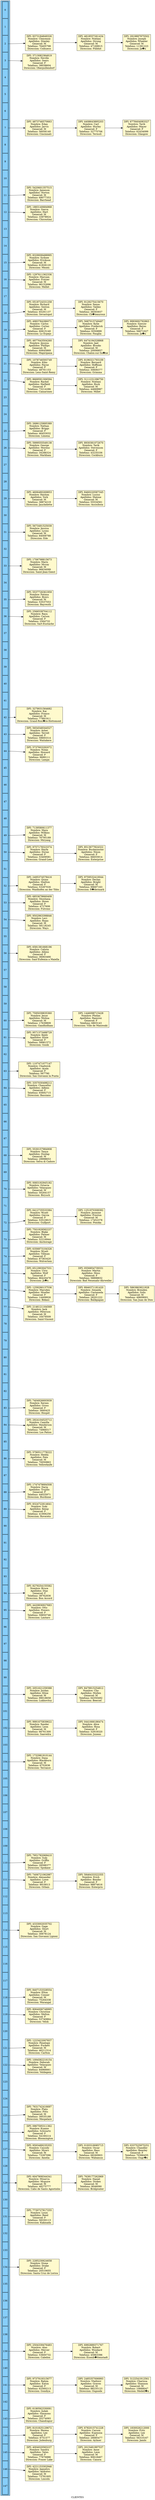 digraph TablaHash{
rankdir="LR";
 node[style=filled, fillcolor=lightskyblue,shape=rect];
graph[label="CLIENTES"];
 parent[label=<
<table border='1' cellborder='1'>
<tr><td port='port_0' HEIGHT="100">0</td></tr><tr><td port='port_1' HEIGHT="100">1</td></tr><tr><td port='port_2' HEIGHT="100">2</td></tr><tr><td port='port_3' HEIGHT="100">3</td></tr><tr><td port='port_4' HEIGHT="100">4</td></tr><tr><td port='port_5' HEIGHT="100">5</td></tr><tr><td port='port_6' HEIGHT="100">6</td></tr><tr><td port='port_7' HEIGHT="100">7</td></tr><tr><td port='port_8' HEIGHT="100">8</td></tr><tr><td port='port_9' HEIGHT="100">9</td></tr><tr><td port='port_10' HEIGHT="100">10</td></tr><tr><td port='port_11' HEIGHT="100">11</td></tr><tr><td port='port_12' HEIGHT="100">12</td></tr><tr><td port='port_13' HEIGHT="100">13</td></tr><tr><td port='port_14' HEIGHT="100">14</td></tr><tr><td port='port_15' HEIGHT="100">15</td></tr><tr><td port='port_16' HEIGHT="100">16</td></tr><tr><td port='port_17' HEIGHT="100">17</td></tr><tr><td port='port_18' HEIGHT="100">18</td></tr><tr><td port='port_19' HEIGHT="100">19</td></tr><tr><td port='port_20' HEIGHT="100">20</td></tr><tr><td port='port_21' HEIGHT="100">21</td></tr><tr><td port='port_22' HEIGHT="100">22</td></tr><tr><td port='port_23' HEIGHT="100">23</td></tr><tr><td port='port_24' HEIGHT="100">24</td></tr><tr><td port='port_25' HEIGHT="100">25</td></tr><tr><td port='port_26' HEIGHT="100">26</td></tr><tr><td port='port_27' HEIGHT="100">27</td></tr><tr><td port='port_28' HEIGHT="100">28</td></tr><tr><td port='port_29' HEIGHT="100">29</td></tr><tr><td port='port_30' HEIGHT="100">30</td></tr><tr><td port='port_31' HEIGHT="100">31</td></tr><tr><td port='port_32' HEIGHT="100">32</td></tr><tr><td port='port_33' HEIGHT="100">33</td></tr><tr><td port='port_34' HEIGHT="100">34</td></tr><tr><td port='port_35' HEIGHT="100">35</td></tr><tr><td port='port_36' HEIGHT="100">36</td></tr><tr><td port='port_37' HEIGHT="100">37</td></tr><tr><td port='port_38' HEIGHT="100">38</td></tr><tr><td port='port_39' HEIGHT="100">39</td></tr><tr><td port='port_40' HEIGHT="100">40</td></tr><tr><td port='port_41' HEIGHT="100">41</td></tr><tr><td port='port_42' HEIGHT="100">42</td></tr><tr><td port='port_43' HEIGHT="100">43</td></tr><tr><td port='port_44' HEIGHT="100">44</td></tr><tr><td port='port_45' HEIGHT="100">45</td></tr><tr><td port='port_46' HEIGHT="100">46</td></tr><tr><td port='port_47' HEIGHT="100">47</td></tr><tr><td port='port_48' HEIGHT="100">48</td></tr><tr><td port='port_49' HEIGHT="100">49</td></tr><tr><td port='port_50' HEIGHT="100">50</td></tr><tr><td port='port_51' HEIGHT="100">51</td></tr><tr><td port='port_52' HEIGHT="100">52</td></tr><tr><td port='port_53' HEIGHT="100">53</td></tr><tr><td port='port_54' HEIGHT="100">54</td></tr><tr><td port='port_55' HEIGHT="100">55</td></tr><tr><td port='port_56' HEIGHT="100">56</td></tr><tr><td port='port_57' HEIGHT="100">57</td></tr><tr><td port='port_58' HEIGHT="100">58</td></tr><tr><td port='port_59' HEIGHT="100">59</td></tr><tr><td port='port_60' HEIGHT="100">60</td></tr><tr><td port='port_61' HEIGHT="100">61</td></tr><tr><td port='port_62' HEIGHT="100">62</td></tr><tr><td port='port_63' HEIGHT="100">63</td></tr><tr><td port='port_64' HEIGHT="100">64</td></tr><tr><td port='port_65' HEIGHT="100">65</td></tr><tr><td port='port_66' HEIGHT="100">66</td></tr><tr><td port='port_67' HEIGHT="100">67</td></tr><tr><td port='port_68' HEIGHT="100">68</td></tr><tr><td port='port_69' HEIGHT="100">69</td></tr><tr><td port='port_70' HEIGHT="100">70</td></tr><tr><td port='port_71' HEIGHT="100">71</td></tr><tr><td port='port_72' HEIGHT="100">72</td></tr><tr><td port='port_73' HEIGHT="100">73</td></tr><tr><td port='port_74' HEIGHT="100">74</td></tr><tr><td port='port_75' HEIGHT="100">75</td></tr><tr><td port='port_76' HEIGHT="100">76</td></tr><tr><td port='port_77' HEIGHT="100">77</td></tr><tr><td port='port_78' HEIGHT="100">78</td></tr><tr><td port='port_79' HEIGHT="100">79</td></tr><tr><td port='port_80' HEIGHT="100">80</td></tr><tr><td port='port_81' HEIGHT="100">81</td></tr><tr><td port='port_82' HEIGHT="100">82</td></tr><tr><td port='port_83' HEIGHT="100">83</td></tr><tr><td port='port_84' HEIGHT="100">84</td></tr><tr><td port='port_85' HEIGHT="100">85</td></tr><tr><td port='port_86' HEIGHT="100">86</td></tr><tr><td port='port_87' HEIGHT="100">87</td></tr><tr><td port='port_88' HEIGHT="100">88</td></tr><tr><td port='port_89' HEIGHT="100">89</td></tr><tr><td port='port_90' HEIGHT="100">90</td></tr><tr><td port='port_91' HEIGHT="100">91</td></tr><tr><td port='port_92' HEIGHT="100">92</td></tr><tr><td port='port_93' HEIGHT="100">93</td></tr><tr><td port='port_94' HEIGHT="100">94</td></tr><tr><td port='port_95' HEIGHT="100">95</td></tr><tr><td port='port_96' HEIGHT="100">96</td></tr><tr><td port='port_97' HEIGHT="100">97</td></tr><tr><td port='port_98' HEIGHT="100">98</td></tr><tr><td port='port_99' HEIGHT="100">99</td></tr><tr><td port='port_100' HEIGHT="100">100</td></tr><tr><td port='port_101' HEIGHT="100">101</td></tr><tr><td port='port_102' HEIGHT="100">102</td></tr><tr><td port='port_103' HEIGHT="100">103</td></tr><tr><td port='port_104' HEIGHT="100">104</td></tr><tr><td port='port_105' HEIGHT="100">105</td></tr><tr><td port='port_106' HEIGHT="100">106</td></tr><tr><td port='port_107' HEIGHT="100">107</td></tr><tr><td port='port_108' HEIGHT="100">108</td></tr><tr><td port='port_109' HEIGHT="100">109</td></tr><tr><td port='port_110' HEIGHT="100">110</td></tr><tr><td port='port_111' HEIGHT="100">111</td></tr><tr><td port='port_112' HEIGHT="100">112</td></tr><tr><td port='port_113' HEIGHT="100">113</td></tr><tr><td port='port_114' HEIGHT="100">114</td></tr><tr><td port='port_115' HEIGHT="100">115</td></tr><tr><td port='port_116' HEIGHT="100">116</td></tr><tr><td port='port_117' HEIGHT="100">117</td></tr><tr><td port='port_118' HEIGHT="100">118</td></tr><tr><td port='port_119' HEIGHT="100">119</td></tr><tr><td port='port_120' HEIGHT="100">120</td></tr><tr><td port='port_121' HEIGHT="100">121</td></tr><tr><td port='port_122' HEIGHT="100">122</td></tr><tr><td port='port_123' HEIGHT="100">123</td></tr><tr><td port='port_124' HEIGHT="100">124</td></tr><tr><td port='port_125' HEIGHT="100">125</td></tr><tr><td port='port_126' HEIGHT="100">126</td></tr><tr><td port='port_127' HEIGHT="100">127</td></tr><tr><td port='port_128' HEIGHT="100">128</td></tr><tr><td port='port_129' HEIGHT="100">129</td></tr><tr><td port='port_130' HEIGHT="100">130</td></tr><tr><td port='port_131' HEIGHT="100">131</td></tr><tr><td port='port_132' HEIGHT="100">132</td></tr><tr><td port='port_133' HEIGHT="100">133</td></tr><tr><td port='port_134' HEIGHT="100">134</td></tr><tr><td port='port_135' HEIGHT="100">135</td></tr><tr><td port='port_136' HEIGHT="100">136</td></tr><tr><td port='port_137' HEIGHT="100">137</td></tr><tr><td port='port_138' HEIGHT="100">138</td></tr><tr><td port='port_139' HEIGHT="100">139</td></tr><tr><td port='port_140' HEIGHT="100">140</td></tr><tr><td port='port_141' HEIGHT="100">141</td></tr><tr><td port='port_142' HEIGHT="100">142</td></tr><tr><td port='port_143' HEIGHT="100">143</td></tr><tr><td port='port_144' HEIGHT="100">144</td></tr><tr><td port='port_145' HEIGHT="100">145</td></tr><tr><td port='port_146' HEIGHT="100">146</td></tr><tr><td port='port_147' HEIGHT="100">147</td></tr></table>
>];
subgraph Clientes2{
 rankdir="LR";
 node[style=filled, fillcolor=lemonchiffon1, shape=record];
9373184849326[label="DPI: 9373184849326\nNombre: Cheyenne\nApellidos: Stanley\nGenerod: M\nTelefono: 76405798\nDireccion: Coihueco"];
	9373184849326->4818557261434;
4818557261434[label="DPI: 4818557261434\nNombre: Noelani\nApellidos: Strong\nGenerod: M\nTelefono: 47169915\nDireccion: Pilibhit"];
	4818557261434->2919897975502;
2919897975502[label="DPI: 2919897975502\nNombre: Joseph\nApellidos: Wheeler\nGenerod: M\nTelefono: 11391223\nDireccion: Ja�n"];
	}
parent:port_2 -> 9373184849326 [lhead=Clientes2];

subgraph Clientes3{
 rankdir="LR";
 node[style=filled, fillcolor=lemonchiffon1, shape=record];
3713082384819[label="DPI: 3713082384819\nNombre: Neville\nApellidos: Sears\nGenerod: F\nTelefono: 38038604\nDireccion: Oberpullendorf"];
	}
parent:port_3 -> 3713082384819 [lhead=Clientes3];

subgraph Clientes7{
 rankdir="LR";
 node[style=filled, fillcolor=lemonchiffon1, shape=record];
4873746570663[label="DPI: 4873746570663\nNombre: Edan\nApellidos: Jarvis\nGenerod: M\nTelefono: 56056140\nDireccion: Cincinnati"];
	4873746570663->4408643895203;
4408643895203[label="DPI: 4408643895203\nNombre: Carl\nApellidos: Hurley\nGenerod: F\nTelefono: 32775706\nDireccion: Termoli"];
	4408643895203->6778404083327;
6778404083327[label="DPI: 6778404083327\nNombre: Tarik\nApellidos: Mayer\nGenerod: F\nTelefono: 62434099\nDireccion: Glasgow"];
	}
parent:port_7 -> 4873746570663 [lhead=Clientes7];

subgraph Clientes11{
 rankdir="LR";
 node[style=filled, fillcolor=lemonchiffon1, shape=record];
5420601357515[label="DPI: 5420601357515\nNombre: Jameson\nApellidos: Norton\nGenerod: M\nTelefono: 69077353\nDireccion: Barrhead"];
	}
parent:port_11 -> 5420601357515 [lhead=Clientes11];

subgraph Clientes12{
 rankdir="LR";
 node[style=filled, fillcolor=lemonchiffon1, shape=record];
1883140684968[label="DPI: 1883140684968\nNombre: Sierra\nApellidos: Hart\nGenerod: M\nTelefono: 33978924\nDireccion: Chicoutimi"];
	}
parent:port_12 -> 1883140684968 [lhead=Clientes12];

subgraph Clientes15{
 rankdir="LR";
 node[style=filled, fillcolor=lemonchiffon1, shape=record];
8329008488995[label="DPI: 8329008488995\nNombre: Sydnee\nApellidos: Erickson\nGenerod: M\nTelefono: 61826120\nDireccion: Mezen"];
	}
parent:port_15 -> 8329008488995 [lhead=Clientes15];

subgraph Clientes16{
 rankdir="LR";
 node[style=filled, fillcolor=lemonchiffon1, shape=record];
1297611362336[label="DPI: 1297611362336\nNombre: Maryam\nApellidos: Frazier\nGenerod: M\nTelefono: 96152696\nDireccion: Mellet"];
	}
parent:port_16 -> 1297611362336 [lhead=Clientes16];

subgraph Clientes18{
 rankdir="LR";
 node[style=filled, fillcolor=lemonchiffon1, shape=record];
0518724331258[label="DPI: 0518724331258\nNombre: Richard\nApellidos: Sexton\nGenerod: M\nTelefono: 65291137\nDireccion: Sevastopol"];
	0518724331258->9129275415670;
9129275415670[label="DPI: 9129275415670\nNombre: Xenos\nApellidos: Valdez\nGenerod: F\nTelefono: 36593937\nDireccion: Ch�teauroux"];
	}
parent:port_18 -> 0518724331258 [lhead=Clientes18];

subgraph Clientes19{
 rankdir="LR";
 node[style=filled, fillcolor=lemonchiffon1, shape=record];
4983784286071[label="DPI: 4983784286071\nNombre: Carlos\nApellidos: Cortez\nGenerod: F\nTelefono: 60615140\nDireccion: Lo Espejo"];
	4983784286071->5687015749487;
5687015749487[label="DPI: 5687015749487\nNombre: Kylie\nApellidos: Frederick\nGenerod: F\nTelefono: 9350899\nDireccion: Fauglia"];
	5687015749487->9993692792863;
9993692792863[label="DPI: 9993692792863\nNombre: Sawyer\nApellidos: Reyes\nGenerod: F\nTelefono: 56671027\nDireccion: Ja�n"];
	}
parent:port_19 -> 4983784286071 [lhead=Clientes19];

subgraph Clientes20{
 rankdir="LR";
 node[style=filled, fillcolor=lemonchiffon1, shape=record];
4977643504260[label="DPI: 4977643504260\nNombre: Jessica\nApellidos: Phillips\nGenerod: M\nTelefono: 60645869\nDireccion: Mapiripana"];
	4977643504260->6474194328868;
6474194328868[label="DPI: 6474194328868\nNombre: Jael\nApellidos: Brooks\nGenerod: M\nTelefono: 20006857\nDireccion: Chalon-sur-Sa�ne"];
	}
parent:port_20 -> 4977643504260 [lhead=Clientes20];

subgraph Clientes21{
 rankdir="LR";
 node[style=filled, fillcolor=lemonchiffon1, shape=record];
1078746593749[label="DPI: 1078746593749\nNombre: Kibo\nApellidos: Payne\nGenerod: F\nTelefono: 48791153\nDireccion: Lens-Saint-Remy"];
	1078746593749->8196321793109;
8196321793109[label="DPI: 8196321793109\nNombre: Bernard\nApellidos: Hoffman\nGenerod: F\nTelefono: 30606377\nDireccion: Grimma"];
	}
parent:port_21 -> 1078746593749 [lhead=Clientes21];

subgraph Clientes22{
 rankdir="LR";
 node[style=filled, fillcolor=lemonchiffon1, shape=record];
8669591306594[label="DPI: 8669591306594\nNombre: Rachel\nApellidos: Hatfield\nGenerod: F\nTelefono: 73214286\nDireccion: Camarones"];
	8669591306594->3111231296750;
3111231296750[label="DPI: 3111231296750\nNombre: Noelani\nApellidos: Buck\nGenerod: M\nTelefono: 44669987\nDireccion: Millet"];
	}
parent:port_22 -> 8669591306594 [lhead=Clientes22];

subgraph Clientes25{
 rankdir="LR";
 node[style=filled, fillcolor=lemonchiffon1, shape=record];
2686125895389[label="DPI: 2686125895389\nNombre: Nathan\nApellidos: Briggs\nGenerod: F\nTelefono: 46453032\nDireccion: Limena"];
	}
parent:port_25 -> 2686125895389 [lhead=Clientes25];

subgraph Clientes26{
 rankdir="LR";
 node[style=filled, fillcolor=lemonchiffon1, shape=record];
5999555549138[label="DPI: 5999555549138\nNombre: George\nApellidos: Moreno\nGenerod: F\nTelefono: 34288324\nDireccion: Markham"];
	5999555549138->8930381072670;
8930381072670[label="DPI: 8930381072670\nNombre: Tarik\nApellidos: Stevenson\nGenerod: F\nTelefono: 43235336\nDireccion: Cockburn"];
	}
parent:port_26 -> 5999555549138 [lhead=Clientes26];

subgraph Clientes29{
 rankdir="LR";
 node[style=filled, fillcolor=lemonchiffon1, shape=record];
4606480269853[label="DPI: 4606480269853\nNombre: Hashim\nApellidos: York\nGenerod: M\nTelefono: 38874219\nDireccion: Jauchelette"];
	4606480269853->8460220587345;
8460220587345[label="DPI: 8460220587345\nNombre: Lucius\nApellidos: Malone\nGenerod: M\nTelefono: 55534561\nDireccion: Assiniboia"];
	}
parent:port_29 -> 4606480269853 [lhead=Clientes29];

subgraph Clientes31{
 rankdir="LR";
 node[style=filled, fillcolor=lemonchiffon1, shape=record];
5673491525039[label="DPI: 5673491525039\nNombre: Jessica\nApellidos: Lyons\nGenerod: M\nTelefono: 84009788\nDireccion: Ede"];
	}
parent:port_31 -> 5673491525039 [lhead=Clientes31];

subgraph Clientes33{
 rankdir="LR";
 node[style=filled, fillcolor=lemonchiffon1, shape=record];
1706798815673[label="DPI: 1706798815673\nNombre: Maris\nApellidos: Mccoy\nGenerod: M\nTelefono: 96634099\nDireccion: Saint-Jean-Geest"];
	}
parent:port_33 -> 1706798815673 [lhead=Clientes33];

subgraph Clientes35{
 rankdir="LR";
 node[style=filled, fillcolor=lemonchiffon1, shape=record];
5537726361959[label="DPI: 5537726361959\nNombre: Fatima\nApellidos: Byers\nGenerod: M\nTelefono: 53537553\nDireccion: Bayreuth"];
	}
parent:port_35 -> 5537726361959 [lhead=Clientes35];

subgraph Clientes36{
 rankdir="LR";
 node[style=filled, fillcolor=lemonchiffon1, shape=record];
2566539704112[label="DPI: 2566539704112\nNombre: Raya\nApellidos: Carson\nGenerod: F\nTelefono: 2564732\nDireccion: Sart-Eustache"];
	}
parent:port_36 -> 2566539704112 [lhead=Clientes36];

subgraph Clientes42{
 rankdir="LR";
 node[style=filled, fillcolor=lemonchiffon1, shape=record];
3279031564682[label="DPI: 3279031564682\nNombre: Kai\nApellidos: Franco\nGenerod: M\nTelefono: 77891911\nDireccion: Grand-Rosi�re-Hottomont"];
	}
parent:port_42 -> 3279031564682 [lhead=Clientes42];

subgraph Clientes43{
 rankdir="LR";
 node[style=filled, fillcolor=lemonchiffon1, shape=record];
5654548344527[label="DPI: 5654548344527\nNombre: Asher\nApellidos: Terrell\nGenerod: F\nTelefono: 59693314\nDireccion: Waitakere"];
	}
parent:port_43 -> 5654548344527 [lhead=Clientes43];

subgraph Clientes44{
 rankdir="LR";
 node[style=filled, fillcolor=lemonchiffon1, shape=record];
5737603292072[label="DPI: 5737603292072\nNombre: Nolan\nApellidos: Howard\nGenerod: F\nTelefono: 9689111\nDireccion: Lampa"];
	}
parent:port_44 -> 5737603292072 [lhead=Clientes44];

subgraph Clientes49{
 rankdir="LR";
 node[style=filled, fillcolor=lemonchiffon1, shape=record];
7139580611377[label="DPI: 7139580611377\nNombre: Mara\nApellidos: Wilkins\nGenerod: M\nTelefono: 76795189\nDireccion: Miryang"];
	}
parent:port_49 -> 7139580611377 [lhead=Clientes49];

subgraph Clientes50{
 rankdir="LR";
 node[style=filled, fillcolor=lemonchiffon1, shape=record];
9757178323374[label="DPI: 9757178323374\nNombre: Hayfa\nApellidos: Duran\nGenerod: F\nTelefono: 53409581\nDireccion: Grand-Leez"];
	9757178323374->8513677824322;
8513677824322[label="DPI: 8513677824322\nNombre: Buckminster\nApellidos: Nixon\nGenerod: F\nTelefono: 66655914\nDireccion: Enterprise"];
	}
parent:port_50 -> 9757178323374 [lhead=Clientes50];

subgraph Clientes52{
 rankdir="LR";
 node[style=filled, fillcolor=lemonchiffon1, shape=record];
2495374578416[label="DPI: 2495374578416\nNombre: Quinn\nApellidos: Shelton\nGenerod: F\nTelefono: 53287026\nDireccion: Waidhofen an der Ybbs"];
	2495374578416->9759532410044;
9759532410044[label="DPI: 9759532410044\nNombre: Declan\nApellidos: Bright\nGenerod: M\nTelefono: 99697163\nDireccion: R�dermark"];
	}
parent:port_52 -> 2495374578416 [lhead=Clientes52];

subgraph Clientes53{
 rankdir="LR";
 node[style=filled, fillcolor=lemonchiffon1, shape=record];
6853678660409[label="DPI: 6853678660409\nNombre: Shoshana\nApellidos: Howe\nGenerod: F\nTelefono: 4727606\nDireccion: Futrono"];
	}
parent:port_53 -> 6853678660409 [lhead=Clientes53];

subgraph Clientes54{
 rankdir="LR";
 node[style=filled, fillcolor=lemonchiffon1, shape=record];
9502963398846[label="DPI: 9502963398846\nNombre: Levi\nApellidos: Rojas\nGenerod: M\nTelefono: 58118245\nDireccion: Ways"];
	}
parent:port_54 -> 9502963398846 [lhead=Clientes54];

subgraph Clientes56{
 rankdir="LR";
 node[style=filled, fillcolor=lemonchiffon1, shape=record];
6581381668196[label="DPI: 6581381668196\nNombre: Calista\nApellidos: Atkins\nGenerod: F\nTelefono: 36063466\nDireccion: Sant'Eufemia a Maiella"];
	}
parent:port_56 -> 6581381668196 [lhead=Clientes56];

subgraph Clientes60{
 rankdir="LR";
 node[style=filled, fillcolor=lemonchiffon1, shape=record];
7595039835360[label="DPI: 7595039835360\nNombre: Jesse\nApellidos: Molina\nGenerod: M\nTelefono: 17639809\nDireccion: Gandhidham"];
	7595039835360->1446098715428;
1446098715428[label="DPI: 1446098715428\nNombre: Phelan\nApellidos: Ramirez\nGenerod: F\nTelefono: 6803143\nDireccion: Ville de Maniwaki"];
	}
parent:port_60 -> 7595039835360 [lhead=Clientes60];

subgraph Clientes61{
 rankdir="LR";
 node[style=filled, fillcolor=lemonchiffon1, shape=record];
9571373488729[label="DPI: 9571373488729\nNombre: Keely\nApellidos: Kline\nGenerod: F\nTelefono: 58961572\nDireccion: Gooik"];
	}
parent:port_61 -> 9571373488729 [lhead=Clientes61];

subgraph Clientes63{
 rankdir="LR";
 node[style=filled, fillcolor=lemonchiffon1, shape=record];
1107471077147[label="DPI: 1107471077147\nNombre: Chadwick\nApellidos: Ayala\nGenerod: F\nTelefono: 567790\nDireccion: San Giovanni la Punta"];
	}
parent:port_63 -> 1107471077147 [lhead=Clientes63];

subgraph Clientes64{
 rankdir="LR";
 node[style=filled, fillcolor=lemonchiffon1, shape=record];
3357030498212[label="DPI: 3357030498212\nNombre: Chancellor\nApellidos: Adkins\nGenerod: F\nTelefono: 93692715\nDireccion: Bassiano"];
	}
parent:port_64 -> 3357030498212 [lhead=Clientes64];

subgraph Clientes68{
 rankdir="LR";
 node[style=filled, fillcolor=lemonchiffon1, shape=record];
5530157984908[label="DPI: 5530157984908\nNombre: Tanya\nApellidos: Dunlap\nGenerod: M\nTelefono: 29998653\nDireccion: Selva di Cadore"];
	}
parent:port_68 -> 5530157984908 [lhead=Clientes68];

subgraph Clientes70{
 rankdir="LR";
 node[style=filled, fillcolor=lemonchiffon1, shape=record];
0083192945182[label="DPI: 0083192945182\nNombre: Octavia\nApellidos: Velasquez\nGenerod: M\nTelefono: 50264157\nDireccion: Biryuch"];
	}
parent:port_70 -> 0083192945182 [lhead=Clientes70];

subgraph Clientes72{
 rankdir="LR";
 node[style=filled, fillcolor=lemonchiffon1, shape=record];
6412735533384[label="DPI: 6412735533384\nNombre: Wyatt\nApellidos: Garcia\nGenerod: F\nTelefono: 53510815\nDireccion: Gulfport"];
	6412735533384->1251970308392;
1251970308392[label="DPI: 1251970308392\nNombre: Jasmine\nApellidos: Preston\nGenerod: M\nTelefono: 17452378\nDireccion: Ponoka"];
	}
parent:port_72 -> 6412735533384 [lhead=Clientes72];

subgraph Clientes73{
 rankdir="LR";
 node[style=filled, fillcolor=lemonchiffon1, shape=record];
7501929582237[label="DPI: 7501929582237\nNombre: Blake\nApellidos: Palmer\nGenerod: M\nTelefono: 52216944\nDireccion: Anchorage"];
	}
parent:port_73 -> 7501929582237 [lhead=Clientes73];

subgraph Clientes74{
 rankdir="LR";
 node[style=filled, fillcolor=lemonchiffon1, shape=record];
6356873104326[label="DPI: 6356873104326\nNombre: Wyatt\nApellidos: Tillman\nGenerod: F\nTelefono: 87363420\nDireccion: Wolvertem"];
	}
parent:port_74 -> 6356873104326 [lhead=Clientes74];

subgraph Clientes75{
 rankdir="LR";
 node[style=filled, fillcolor=lemonchiffon1, shape=record];
6512903047531[label="DPI: 6512903047531\nNombre: Ulric\nApellidos: Wolf\nGenerod: F\nTelefono: 86420478\nDireccion: Ja�n"];
	6512903047531->0556854739331;
0556854739331[label="DPI: 0556854739331\nNombre: Martin\nApellidos: Moss\nGenerod: F\nTelefono: 58898832\nDireccion: Bad Neuenahr-Ahrweiler"];
	}
parent:port_75 -> 6512903047531 [lhead=Clientes75];

subgraph Clientes76{
 rankdir="LR";
 node[style=filled, fillcolor=lemonchiffon1, shape=record];
1259290137536[label="DPI: 1259290137536\nNombre: Marsden\nApellidos: Mueller\nGenerod: F\nTelefono: 14409926\nDireccion: Bekasi"];
	1259290137536->8946371181420;
8946371181420[label="DPI: 8946371181420\nNombre: Zenaida\nApellidos: Castaneda\nGenerod: F\nTelefono: 28201222\nDireccion: Balikpapan"];
	8946371181420->5863863821928;
5863863821928[label="DPI: 5863863821928\nNombre: Brenden\nApellidos: Solis\nGenerod: M\nTelefono: 49609001\nDireccion: San Juan de Dios"];
	}
parent:port_76 -> 1259290137536 [lhead=Clientes76];

subgraph Clientes77{
 rankdir="LR";
 node[style=filled, fillcolor=lemonchiffon1, shape=record];
2146121164569[label="DPI: 2146121164569\nNombre: Jack\nApellidos: Peterson\nGenerod: M\nTelefono: 16479509\nDireccion: Saint-Vincent"];
	}
parent:port_77 -> 2146121164569 [lhead=Clientes77];

subgraph Clientes83{
 rankdir="LR";
 node[style=filled, fillcolor=lemonchiffon1, shape=record];
7404926693939[label="DPI: 7404926693939\nNombre: Xerxes\nApellidos: Gross\nGenerod: F\nTelefono: 3660425\nDireccion: Hospet"];
	}
parent:port_83 -> 7404926693939 [lhead=Clientes83];

subgraph Clientes84{
 rankdir="LR";
 node[style=filled, fillcolor=lemonchiffon1, shape=record];
2924104525712[label="DPI: 2924104525712\nNombre: Camilla\nApellidos: Henderson\nGenerod: M\nTelefono: 74966517\nDireccion: Los Patios"];
	}
parent:port_84 -> 2924104525712 [lhead=Clientes84];

subgraph Clientes86{
 rankdir="LR";
 node[style=filled, fillcolor=lemonchiffon1, shape=record];
5790511778222[label="DPI: 5790511778222\nNombre: Hedda\nApellidos: Pate\nGenerod: M\nTelefono: 70050863\nDireccion: Yellowknife"];
	}
parent:port_86 -> 5790511778222 [lhead=Clientes86];

subgraph Clientes88{
 rankdir="LR";
 node[style=filled, fillcolor=lemonchiffon1, shape=record];
1747479684508[label="DPI: 1747479684508\nNombre: Daria\nApellidos: Trujillo\nGenerod: F\nTelefono: 44025971\nDireccion: Burdinne"];
	}
parent:port_88 -> 1747479684508 [lhead=Clientes88];

subgraph Clientes89{
 rankdir="LR";
 node[style=filled, fillcolor=lemonchiffon1, shape=record];
8324722614641[label="DPI: 8324722614641\nNombre: Suki\nApellidos: Kemp\nGenerod: F\nTelefono: 41906256\nDireccion: Rovereto"];
	}
parent:port_89 -> 8324722614641 [lhead=Clientes89];

subgraph Clientes94{
 rankdir="LR";
 node[style=filled, fillcolor=lemonchiffon1, shape=record];
8279254155582[label="DPI: 8279254155582\nNombre: Bruce\nApellidos: Diaz\nGenerod: F\nTelefono: 38762836\nDireccion: Bon Accord"];
	}
parent:port_94 -> 8279254155582 [lhead=Clientes94];

subgraph Clientes95{
 rankdir="LR";
 node[style=filled, fillcolor=lemonchiffon1, shape=record];
4420836927683[label="DPI: 4420836927683\nNombre: Otto\nApellidos: Powers\nGenerod: F\nTelefono: 59850746\nDireccion: Lautaro"];
	}
parent:port_95 -> 4420836927683 [lhead=Clientes95];

subgraph Clientes100{
 rankdir="LR";
 node[style=filled, fillcolor=lemonchiffon1, shape=record];
2051621259388[label="DPI: 2051621259388\nNombre: Jordan\nApellidos: Kline\nGenerod: M\nTelefono: 99018658\nDireccion: Lukhovitsy"];
	2051621259388->8479915254812;
8479915254812[label="DPI: 8479915254812\nNombre: Clio\nApellidos: Mullen\nGenerod: M\nTelefono: 64350492\nDireccion: Beerzel"];
	}
parent:port_100 -> 2051621259388 [lhead=Clientes100];

subgraph Clientes102{
 rankdir="LR";
 node[style=filled, fillcolor=lemonchiffon1, shape=record];
9991675839622[label="DPI: 9991675839622\nNombre: Xander\nApellidos: Leon\nGenerod: M\nTelefono: 66761300\nDireccion: Saavedra"];
	9991675839622->0441666186474;
0441666186474[label="DPI: 0441666186474\nNombre: Alice\nApellidos: Rosa\nGenerod: F\nTelefono: 32918320\nDireccion: Juneau"];
	}
parent:port_102 -> 9991675839622 [lhead=Clientes102];

subgraph Clientes104{
 rankdir="LR";
 node[style=filled, fillcolor=lemonchiffon1, shape=record];
1732981910144[label="DPI: 1732981910144\nNombre: Dana\nApellidos: Blackburn\nGenerod: M\nTelefono: 6752636\nDireccion: Terrance"];
	}
parent:port_104 -> 1732981910144 [lhead=Clientes104];

subgraph Clientes110{
 rankdir="LR";
 node[style=filled, fillcolor=lemonchiffon1, shape=record];
7951782069410[label="DPI: 7951782069410\nNombre: Suki\nApellidos: Griffin\nGenerod: F\nTelefono: 28598377\nDireccion: Spokane"];
	}
parent:port_110 -> 7951782069410 [lhead=Clientes110];

subgraph Clientes111{
 rankdir="LR";
 node[style=filled, fillcolor=lemonchiffon1, shape=record];
7406721062987[label="DPI: 7406721062987\nNombre: Alexander\nApellidos: Lowe\nGenerod: F\nTelefono: 8918013\nDireccion: Orbais"];
	7406721062987->5846433322355;
5846433322355[label="DPI: 5846433322355\nNombre: Erich\nApellidos: Bender\nGenerod: F\nTelefono: 98874616\nDireccion: Enterpris"];
	}
parent:port_111 -> 7406721062987 [lhead=Clientes111];

subgraph Clientes114{
 rankdir="LR";
 node[style=filled, fillcolor=lemonchiffon1, shape=record];
4333002035702[label="DPI: 4333002035702\nNombre: Gage\nApellidos: Short\nGenerod: M\nTelefono: 30678124\nDireccion: San Giovanni Lipioni"];
	}
parent:port_114 -> 4333002035702 [lhead=Clientes114];

subgraph Clientes118{
 rankdir="LR";
 node[style=filled, fillcolor=lemonchiffon1, shape=record];
8407153328554[label="DPI: 8407153328554\nNombre: Elton\nApellidos: Conner\nGenerod: M\nTelefono: 75264338\nDireccion: Warangal"];
	}
parent:port_118 -> 8407153328554 [lhead=Clientes118];

subgraph Clientes119{
 rankdir="LR";
 node[style=filled, fillcolor=lemonchiffon1, shape=record];
8064006748995[label="DPI: 8064006748995\nNombre: Christine\nApellidos: Melton\nGenerod: F\nTelefono: 53740864\nDireccion: Velsk"];
	}
parent:port_119 -> 8064006748995 [lhead=Clientes119];

subgraph Clientes121{
 rankdir="LR";
 node[style=filled, fillcolor=lemonchiffon1, shape=record];
1223422007837[label="DPI: 1223422007837\nNombre: Penelope\nApellidos: Puckett\nGenerod: M\nTelefono: 46211514\nDireccion: Carlton"];
	}
parent:port_121 -> 1223422007837 [lhead=Clientes121];

subgraph Clientes122{
 rankdir="LR";
 node[style=filled, fillcolor=lemonchiffon1, shape=record];
1094582216154[label="DPI: 1094582216154\nNombre: Deborah\nApellidos: Velasquez\nGenerod: M\nTelefono: 84966661\nDireccion: Veldegem"];
	}
parent:port_122 -> 1094582216154 [lhead=Clientes122];

subgraph Clientes125{
 rankdir="LR";
 node[style=filled, fillcolor=lemonchiffon1, shape=record];
7631742416697[label="DPI: 7631742416697\nNombre: Plato\nApellidos: Pitts\nGenerod: M\nTelefono: 39535188\nDireccion: Mespelare"];
	}
parent:port_125 -> 7631742416697 [lhead=Clientes125];

subgraph Clientes126{
 rankdir="LR";
 node[style=filled, fillcolor=lemonchiffon1, shape=record];
0967595311362[label="DPI: 0967595311362\nNombre: Kuame\nApellidos: Schwartz\nGenerod: F\nTelefono: 54160214\nDireccion: Bloomington"];
	}
parent:port_126 -> 0967595311362 [lhead=Clientes126];

subgraph Clientes127{
 rankdir="LR";
 node[style=filled, fillcolor=lemonchiffon1, shape=record];
9593489235355[label="DPI: 9593489235355\nNombre: Cassidy\nApellidos: Myers\nGenerod: M\nTelefono: 73287096\nDireccion: Amelia"];
	9593489235355->0193318085715;
0193318085715[label="DPI: 0193318085715\nNombre: Oscar\nApellidos: Bass\nGenerod: M\nTelefono: 68260903\nDireccion: Wabamun"];
	0193318085715->0337525975251;
0337525975251[label="DPI: 0337525975251\nNombre: Chandler\nApellidos: Beasley\nGenerod: F\nTelefono: 70366455\nDireccion: Ougr�e"];
	}
parent:port_127 -> 9593489235355 [lhead=Clientes127];

subgraph Clientes129{
 rankdir="LR";
 node[style=filled, fillcolor=lemonchiffon1, shape=record];
6047908344341[label="DPI: 6047908344341\nNombre: Minerva\nApellidos: Mcguire\nGenerod: M\nTelefono: 48275777\nDireccion: Cabo de Santo Agostinho"];
	6047908344341->7638177262969;
7638177262969[label="DPI: 7638177262969\nNombre: Daniel\nApellidos: Stokes\nGenerod: M\nTelefono: 8046090\nDireccion: Bridgwater"];
	}
parent:port_129 -> 6047908344341 [lhead=Clientes129];

subgraph Clientes131{
 rankdir="LR";
 node[style=filled, fillcolor=lemonchiffon1, shape=record];
7730727817255[label="DPI: 7730727817255\nNombre: Louis\nApellidos: Reed\nGenerod: F\nTelefono: 58330113\nDireccion: Kakinada"];
	}
parent:port_131 -> 7730727817255 [lhead=Clientes131];

subgraph Clientes134{
 rankdir="LR";
 node[style=filled, fillcolor=lemonchiffon1, shape=record];
2285230624658[label="DPI: 2285230624658\nNombre: Stone\nApellidos: Drake\nGenerod: F\nTelefono: 20510655\nDireccion: Santa Cruz de Lorica"];
	}
parent:port_134 -> 2285230624658 [lhead=Clientes134];

subgraph Clientes139{
 rankdir="LR";
 node[style=filled, fillcolor=lemonchiffon1, shape=record];
2504339476483[label="DPI: 2504339476483\nNombre: Alan\nApellidos: Mercer\nGenerod: F\nTelefono: 53600732\nDireccion: Caledon"];
	2504339476483->6992889371767;
6992889371767[label="DPI: 6992889371767\nNombre: Robert\nApellidos: Woodard\nGenerod: M\nTelefono: 45963396\nDireccion: Eisenh�ttenstadt"];
	}
parent:port_139 -> 2504339476483 [lhead=Clientes139];

subgraph Clientes141{
 rankdir="LR";
 node[style=filled, fillcolor=lemonchiffon1, shape=record];
9737919315677[label="DPI: 9737919315677\nNombre: Rahim\nApellidos: Eaton\nGenerod: F\nTelefono: 62560213\nDireccion: Gondiya"];
	9737919315677->2485357006993;
2485357006993[label="DPI: 2485357006993\nNombre: Vladimir\nApellidos: Graves\nGenerod: M\nTelefono: 88235123\nDireccion: Osgoode"];
	2485357006993->3122541912561;
3122541912561[label="DPI: 3122541912561\nNombre: Charissa\nApellidos: Shannon\nGenerod: M\nTelefono: 10668047\nDireccion: Medell�n"];
	}
parent:port_141 -> 9737919315677 [lhead=Clientes141];

subgraph Clientes143{
 rankdir="LR";
 node[style=filled, fillcolor=lemonchiffon1, shape=record];
6190562330091[label="DPI: 6190562330091\nNombre: Judah\nApellidos: Simmons\nGenerod: F\nTelefono: 35274093\nDireccion: Chandrapur"];
	}
parent:port_143 -> 6190562330091 [lhead=Clientes143];

subgraph Clientes144{
 rankdir="LR";
 node[style=filled, fillcolor=lemonchiffon1, shape=record];
8101825129672[label="DPI: 8101825129672\nNombre: Ifeoma\nApellidos: Lee\nGenerod: F\nTelefono: 6751577\nDireccion: Judenburg"];
	8101825129672->6782015741228;
6782015741228[label="DPI: 6782015741228\nNombre: Carson\nApellidos: Espinoza\nGenerod: F\nTelefono: 26685477\nDireccion: Aylmer"];
	6782015741228->1830026212000;
1830026212000[label="DPI: 1830026212000\nNombre: Fritz\nApellidos: Lee\nGenerod: M\nTelefono: 56310167\nDireccion: Jambi"];
	}
parent:port_144 -> 8101825129672 [lhead=Clientes144];

subgraph Clientes145{
 rankdir="LR";
 node[style=filled, fillcolor=lemonchiffon1, shape=record];
4004020583237[label="DPI: 4004020583237\nNombre: Sandra\nApellidos: Yates\nGenerod: F\nTelefono: 77676886\nDireccion: Fraser Lake"];
	4004020583237->2015481997537;
2015481997537[label="DPI: 2015481997537\nNombre: Anne\nApellidos: Leon\nGenerod: M\nTelefono: 90618467\nDireccion: Canora"];
	}
parent:port_145 -> 4004020583237 [lhead=Clientes145];

subgraph Clientes146{
 rankdir="LR";
 node[style=filled, fillcolor=lemonchiffon1, shape=record];
4221153302946[label="DPI: 4221153302946\nNombre: Jaquelyn\nApellidos: Andrews\nGenerod: M\nTelefono: 73781005\nDireccion: Lincoln"];
	}
parent:port_146 -> 4221153302946 [lhead=Clientes146];
}